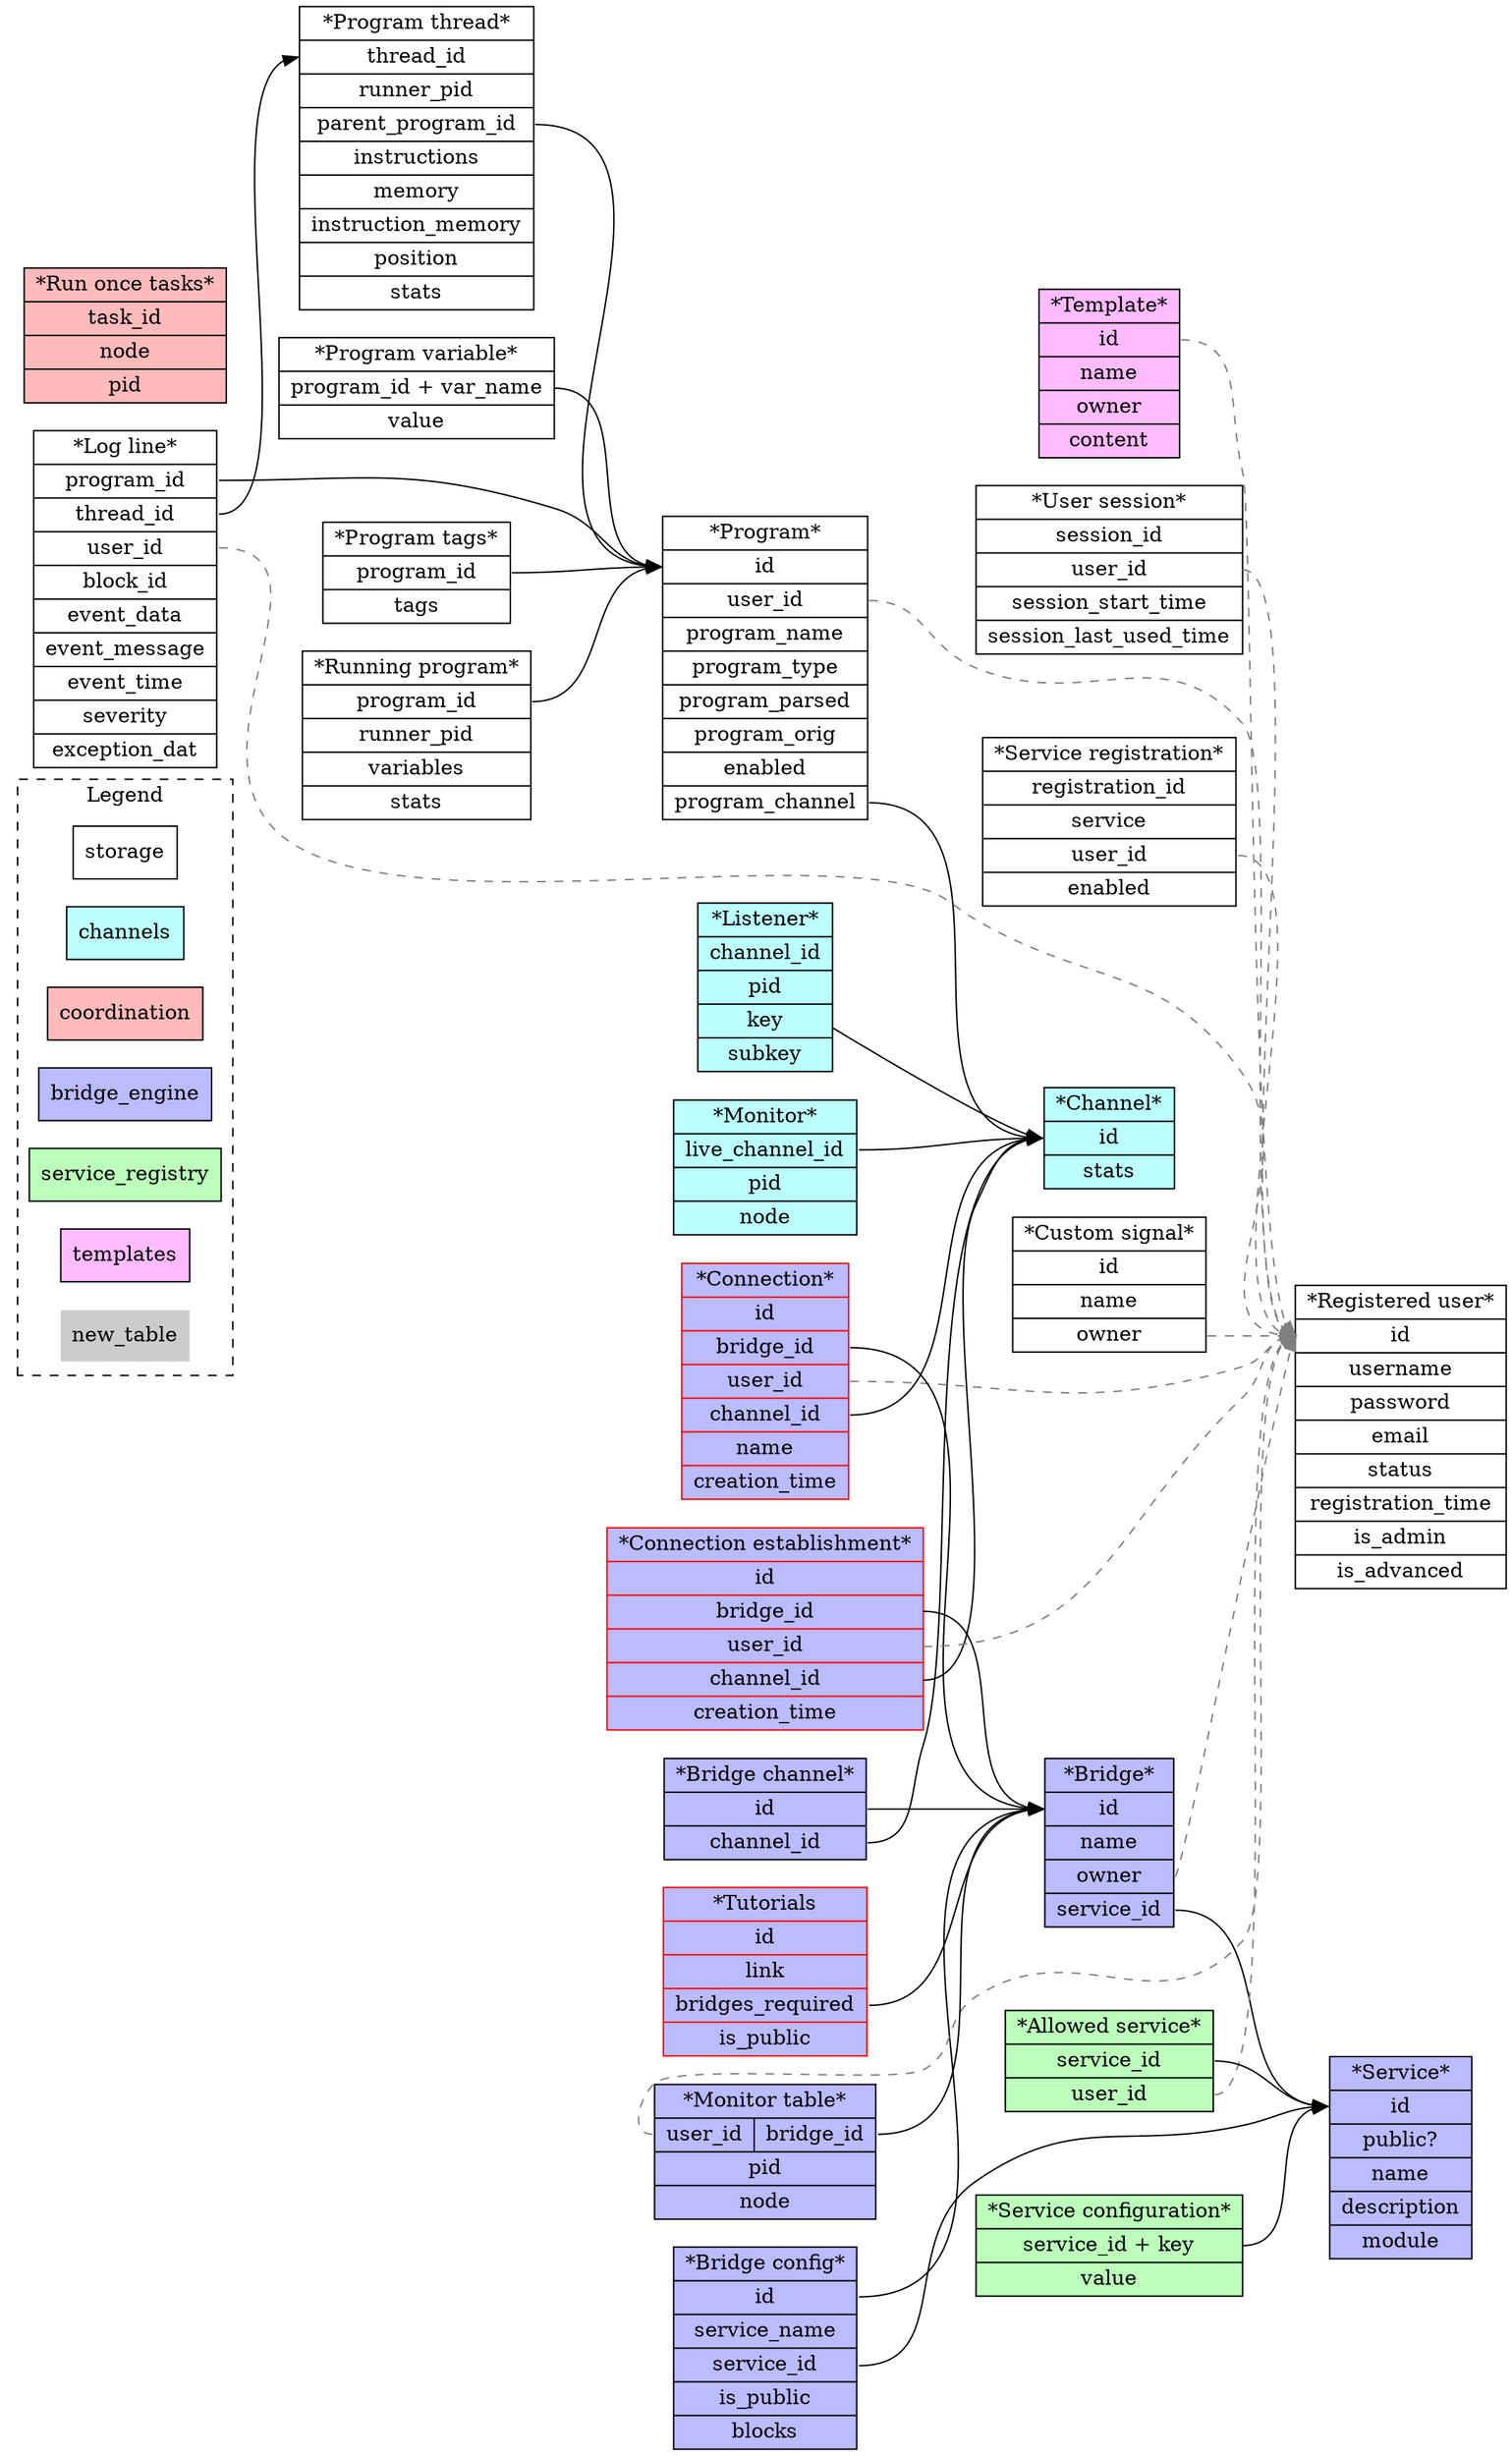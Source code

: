 digraph g {
  rankdir=LR
  node[shape=record];
  style=dashed;

  subgraph cluster_legend {
    label="Legend"

    storage;
    channels[style=filled,fillcolor="#bbffff"];
    coordination[style=filled,fillcolor="#ffbbbb"]
    bridge_engine[style=filled,fillcolor="#bbbbff"];
    service_registry[style=filled,fillcolor="#bbffbb"]
    templates[style=filled,fillcolor="#ffbbff"]

    new_table[style=filled,fillcolor="#cccccc",color=white]
    // modified_table[shape=octagon] // Not used
  }


  subgraph group_core_channels {
    label="Channels";
    node[style=filled,fillcolor="#bbffff"];


    // LIVE_CHANNELS_TABLE | automate_channel_engine_live_channels_table
    live_channels_table_entry[label="*Channel* | <pk> id | stats"];

    // LISTENERS_TABLE | automate_channel_engine_listeners_table
    listeners_table_entry[label="*Listener*| <f0> channel_id | pid | key | subkey"];
    listeners_table_entry -> live_channels_table_entry:pk;

    // MONITORS_TABLE | automate_channel_engine_monitors_table
    monitors_table_entry[label="*Monitor* | <f0> live_channel_id | pid | node"];
    monitors_table_entry:f0 -> live_channels_table_entry:pk;
  }

  subgraph group_core_storage {
    label="Storage";

    // REGISTERED_USERS_TABLE | automate_registered_users
    registered_user_entry[label="*Registered user* | <pk> id | username | password | email | status | registration_time | is_admin | is_advanced"];

    // USER_SESSIONS_TABLE | automate_user_sessions
    user_session_entry[label="*User session* | <pk> session_id | <f0> user_id | session_start_time | session_last_used_time"];
    user_session_entry:f0 -> registered_user_entry:pk[style=dashed,color="#7f7f7f"];

    // // USER_MONITORS_TABLE | automate_user_monitors
    // monitor_entry[label="*Monitor entry* | <pk> id | <f0> user_id | type | name | value"];

    // monitor_entry:f0 -> registered_user_entry:pk[style=dashed,color="#7f7f7f"];

    // USER_PROGRAMS_TABLE | automate_user_programs
    user_program_entry[label="*Program* | <pk> id | <f0> user_id | program_name | program_type | program_parsed | program_orig | enabled | <f1> program_channel"];
    user_program_entry:f0 -> registered_user_entry:pk[style=dashed,color="#7f7f7f"];
    user_program_entry:f1 -> live_channels_table_entry:pk;

    // USER_PROGRAMS_LOGS_TABLE | automate_user_program_logs
    user_program_logs_entry[label="*Log line* | <f0> program_id | <f1> thread_id | <f2> user_id | block_id | event_data | event_message | event_time | severity | exception_dat"];
    user_program_logs_entry:f0 -> user_program_entry:pk;
    user_program_logs_entry:f2 -> registered_user_entry:pk[style=dashed,color="#7f7f7f"];

    // PROGRAM_TAGS_TABLE | automate_program_tags
    program_tags_entry[label="*Program tags* | <f0> program_id | tags"];
    program_tags_entry:f0 -> user_program_entry:pk;

    // RUNNING_PROGRAMS_TABLE | automate_running_programs
    running_program_entry[label="*Running program*| <f0> program_id | runner_pid | variables | stats"];
    running_program_entry:f0 -> user_program_entry:pk;

    // RUNNING_THREADS_TABLE | automate_running_program_threads
    running_program_thread_entry[label="*Program thread* | <pk> thread_id | runner_pid | <f0> parent_program_id | instructions | memory | instruction_memory | position | stats"];
    user_program_logs_entry:f1 -> running_program_thread_entry:pk;
    running_program_thread_entry:f0 -> user_program_entry:pk;

    // REGISTERED_SERVICES_TABLE | automate_registered_services
    registered_service_entry[label="*Service registration* | <pk> registration_id | <f0> service |  <f1> user_id | enabled"];
    registered_service_entry:f1 -> registered_user_entry:pk[style=dashed,color="#7f7f7f"];

    // PROGRAM_VARIABLE_TABLE | automate_program_variable_table
    program_variable_table_entry[label="*Program variable* | <f0> program_id + var_name | value"];
    program_variable_table_entry:f0 -> user_program_entry:pk;  // Not sure if user program or running program

    // CUSTOM_SIGNALS_TABLE | automate_custom_signals_table
    custom_signal_entry[label="*Custom signal* | <pk> id | name | <f0> owner"];
    custom_signal_entry:f0 -> registered_user_entry:pk[style=dashed,color="#7f7f7f"];
  }

  subgraph group_coordination {
    label="Coordination";
    node[style=filled,fillcolor="#ffbbbb"];

    // RUN_ONCE_TASKS_TABLE | automate_coordination_run_once_tasks
    run_once_tasks_table_entry[label="*Run once tasks* | <pk> task_id | node | pid"]
  }

  subgraph group_bridges {
    label="Bridge engine";

    node[style=filled,fillcolor="#bbbbff"]

    // SERVICE_PORT_TABLE | automate_service_port_table
    service_port_entry[label="*Bridge* | <pk> id | name | <f0> owner | <f1> service_id"]
    service_port_entry:f0 -> registered_user_entry:pk[style=dashed,color="#7f7f7f"];
    service_port_entry:f1 -> services_table_entry:pk;

    // SERVICE_PORT_CONFIGURATION_TABLE | automate_service_port_configuration_table
    service_port_configuration[label="*Bridge config* | <pk> id | service_name | <f0> service_id | is_public | blocks"]
    service_port_configuration:pk -> service_port_entry:pk;
    service_port_configuration:f0 -> services_table_entry:pk


    // SERVICE_PORT_CHANNEL_TABLE | automate_service_port_channel_table
    service_port_monitor_channel_entry[label="*Bridge channel* | <pk> id | <f0> channel_id"]
    service_port_monitor_channel_entry:pk -> service_port_entry:pk;
    service_port_monitor_channel_entry:f0 -> live_channels_table_entry:pk;

    // SERVICE_PORT_CHANNEL_MONITORS_TABLE | automate_service_port_channel_monitors_table
    channel_monitor_table_entry[label="*Monitor table* | {<f0> user_id|<f1> bridge_id} | pid | node"]
    channel_monitor_table_entry:f0 -> registered_user_entry:pk[style=dashed,color="#7f7f7f"];
    channel_monitor_table_entry:f1 -> service_port_entry:pk


    connection_entry[color=red,
                     label="*Connection* | <pk> id | <f0> bridge_id | <f1> user_id | <f2> channel_id | name | creation_time"]
    connection_entry:f0 -> service_port_entry:pk
    connection_entry:f1 -> registered_user_entry:pk[style=dashed,color="#7f7f7f"];
    connection_entry:f2 -> live_channels_table_entry:pk
    // Connection data might store data from the bridges

    pending_connection_entry[color=red,
                                   label="*Connection establishment* | <pk> id | <f0> bridge_id | <f1> user_id | <f2> channel_id | creation_time"]
    pending_connection_entry:f0 -> service_port_entry:pk
    pending_connection_entry:f1 -> registered_user_entry:pk[style=dashed,color="#7f7f7f"];
    pending_connection_entry:f2 -> live_channels_table_entry:pk

    tutorials[color=red,
              label="*Tutorials | <pk> id | link | <f0> bridges_required | is_public"]
    tutorials:f0 -> service_port_entry:pk

  }

  subgraph group_core_services {
    label="Service registry";
    node[style=filled,fillcolor="#bbffbb"]

    // SERVICE_REGISTRY_TABLE | automate_service_registry_services_table
    services_table_entry[label="*Service* | <pk> id | public? | name | description | module"];

    // USER_SERVICE_ALLOWANCE_TABLE | automate_service_registry_user_service_allowance_table
    user_service_allowance_entry[label="*Allowed service*| <f0> service_id | <f1> user_id"];
    user_service_allowance_entry:f0 -> services_table_entry:pk;
    user_service_allowance_entry:f1 -> registered_user_entry:pk[style=dashed,color="#7f7f7f"];

    // SERVICE_CONFIGURATION_TABLE | automate_service_registry_service_configuration_table
    service_configuration_entry[label="*Service configuration* | <pk> service_id + key | value "];
    service_configuration_entry:pk -> services_table_entry:pk;
  }

  subgraph group_core_template_engine {
    label="Template engine"
    node[style=filled,fillcolor="#ffbbff"]

    // TEMPLATE_TABLE | automate_template_engine_templates_table
    template_entry[label="*Template* | <pk> id | name | <f0> owner | content"]
    template_entry:pk -> registered_user_entry:pk[style=dashed,color="#7f7f7f"];
  }
}

